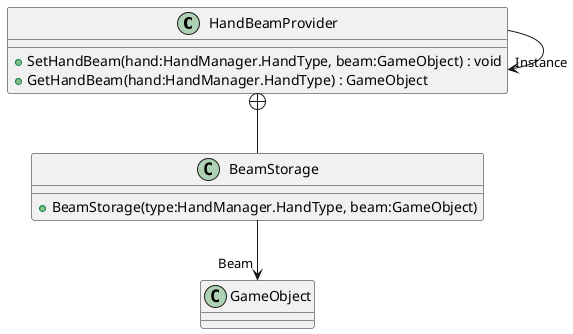 @startuml
class HandBeamProvider {
    + SetHandBeam(hand:HandManager.HandType, beam:GameObject) : void
    + GetHandBeam(hand:HandManager.HandType) : GameObject
}
class BeamStorage {
    + BeamStorage(type:HandManager.HandType, beam:GameObject)
}
HandBeamProvider --> "Instance" HandBeamProvider
HandBeamProvider +-- BeamStorage
BeamStorage --> "Beam" GameObject
@enduml
